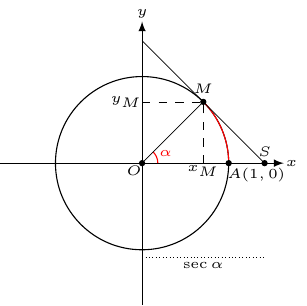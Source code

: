 \documentclass[crop]{standalone}
\usepackage[dvipsnames]{xcolor}
\usepackage{tikz}
\usetikzlibrary{positioning}

\begin{document}
  \begin{tikzpicture}[font=\tiny]
    \def\r{1.1}
    \def\t{45}
    \def\ox{1.8}
    \def\oy{1.8}
    
    \def\xm{\r*cos(\t)}
    \def\ym{\r*sin(\t)}
    \def\secv{\r*sec(\t)}
    \def\cscv{\r*cosec(\t)}

    \draw[-latex,line width=0.25pt] ({-\ox},0) -- ({\ox},0);
    \node at ({\ox+0.1},0) {$x$};
    \draw[-latex,line width=0.25pt] (0,{-\oy}) -- (0,{\oy});
    \node at (0,{\oy+0.1}) {$y$};
    
    \draw (0,0) circle (\r);
    \draw[red] (0.2,0) arc (0:\t:0.2);
    \draw[red] (\r,0) arc (0:\t:\r);
    \draw[line width=0.25pt] (0,0) -- ({\xm},{\ym});
    \node[red] at (0.3,0.12) {$\alpha$};
    
    \fill (\r,0) circle (0.04);
    \node at ({\r+0.35},-0.15) {$A(1,0)$};

    \fill ({\xm},{\ym}) circle (0.04);
    \node at ({\xm},{\ym+0.17}) {$M$};

    \draw[line width=0.25pt,dashed] (0,{\ym}) -- ({\xm},{\ym});
    \node at (-0.2,{\ym}) { $y_{M}$};
    
    \draw[line width=0.25pt,dashed] ({\xm},0) -- ({\xm},{\ym});
    \node at ({\xm},-0.1) { $x_{M}$};

    \fill (0,0) circle (0.04);
    \node at (-0.1,-0.1) {$O$};

    % \fill (0,{\cscv}) circle (0.04);

    \fill ({\secv},0) circle (0.04);
    \node at ({\secv},{0.15}) {$S$};

    \draw[line width=0.25pt] (0,{\cscv}) -- ({\secv},0);

    \draw[line width=0.25pt,densely dotted] (0,-\r-0.1) -- ({\secv},-\r-0.1);
    \node at ({\secv/2},{-\r-0.2}) {$\sec{\alpha}$};
  \end{tikzpicture}%
\end{document}